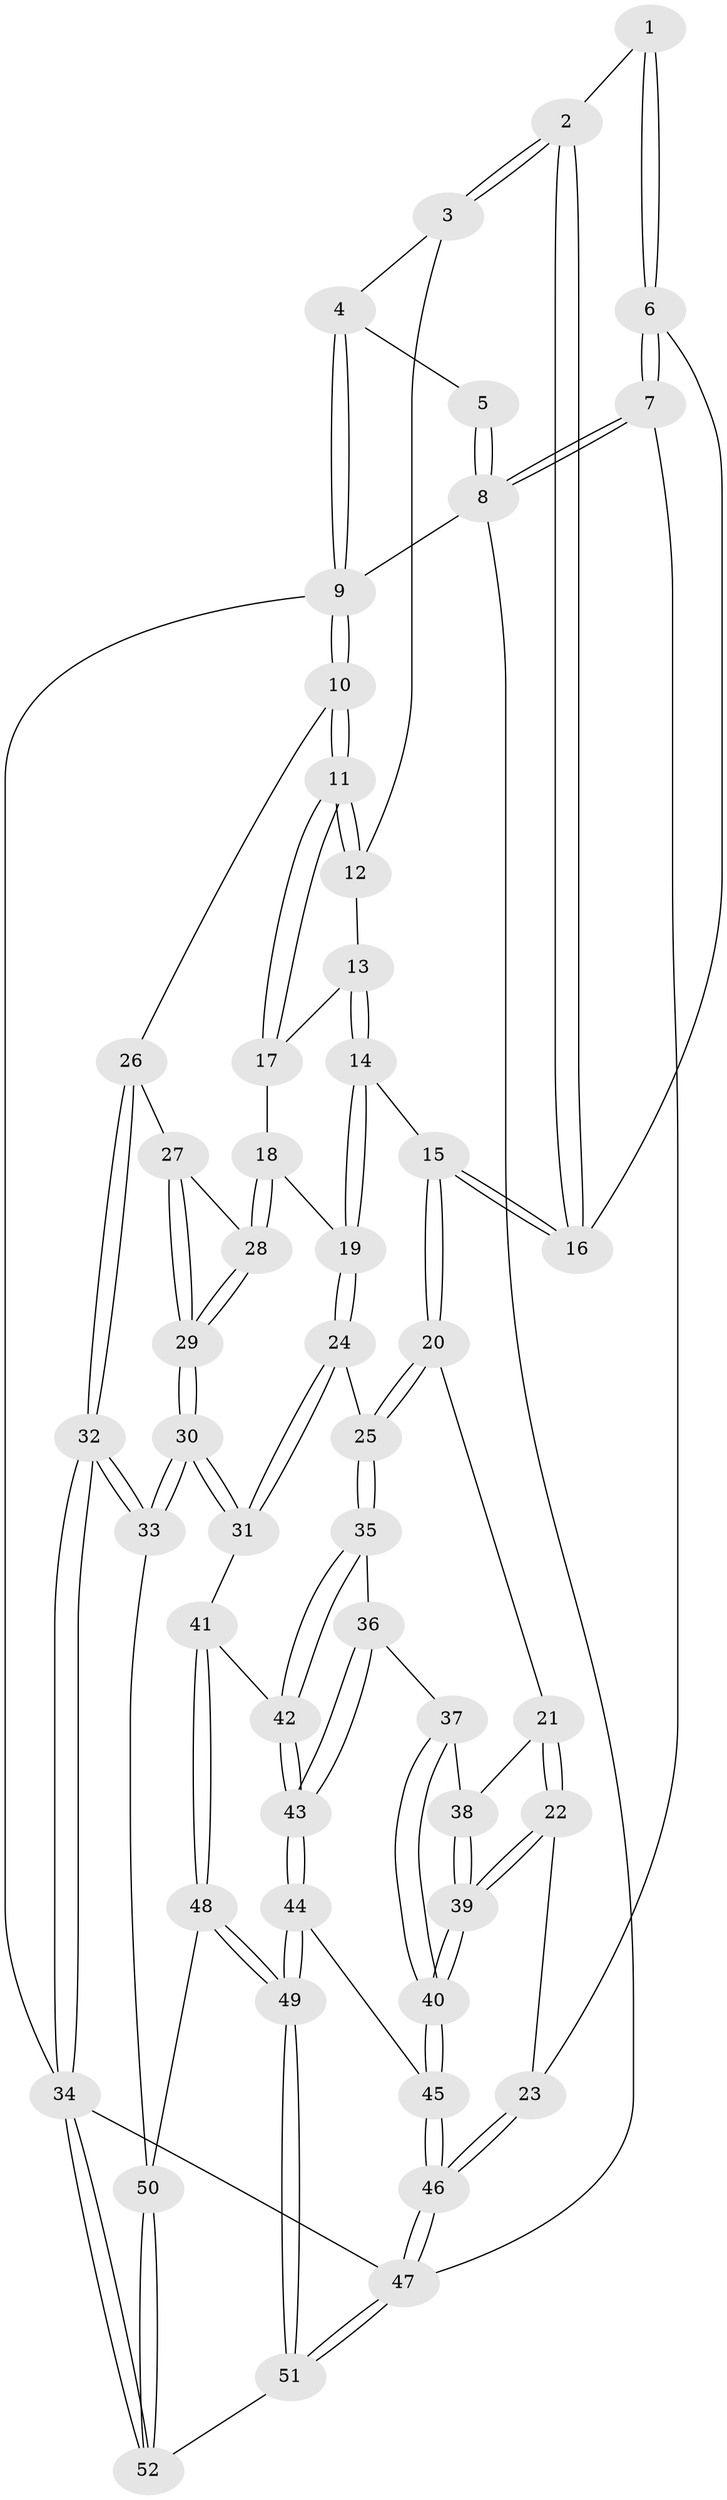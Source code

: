 // coarse degree distribution, {3: 0.1388888888888889, 6: 0.25, 4: 0.19444444444444445, 5: 0.4166666666666667}
// Generated by graph-tools (version 1.1) at 2025/21/03/04/25 18:21:08]
// undirected, 52 vertices, 127 edges
graph export_dot {
graph [start="1"]
  node [color=gray90,style=filled];
  1 [pos="+0.10372709499193557+0"];
  2 [pos="+0.3274320179360449+0.1438503262457891"];
  3 [pos="+0.6181872465164656+0"];
  4 [pos="+0.6192777836964933+0"];
  5 [pos="+0+0"];
  6 [pos="+0.10236424438732195+0.3028991122137162"];
  7 [pos="+0+0.43517101977429534"];
  8 [pos="+0+0"];
  9 [pos="+1+0"];
  10 [pos="+1+0.32479363354480884"];
  11 [pos="+1+0.30911479495277194"];
  12 [pos="+0.6359277683414633+0"];
  13 [pos="+0.6242079017135008+0.06658500216777298"];
  14 [pos="+0.4748025603357125+0.3282700332532998"];
  15 [pos="+0.3550451675030025+0.3228705722834768"];
  16 [pos="+0.32617998270026705+0.29622696971127943"];
  17 [pos="+0.7501260600171202+0.3402231694283289"];
  18 [pos="+0.6541658917239924+0.4079125240611422"];
  19 [pos="+0.5964218545546673+0.4136769486860036"];
  20 [pos="+0.3070937970720187+0.5552638302247486"];
  21 [pos="+0.30175317849014227+0.55859705475975"];
  22 [pos="+0+0.5717571432043129"];
  23 [pos="+0+0.5536611399138526"];
  24 [pos="+0.5337322102430122+0.5995188407733992"];
  25 [pos="+0.4627591368217223+0.6286322771271656"];
  26 [pos="+1+0.3497317921727041"];
  27 [pos="+0.9690642040423249+0.4448646284665201"];
  28 [pos="+0.7499598311475308+0.5636385302317791"];
  29 [pos="+0.753224134187253+0.7393249297858119"];
  30 [pos="+0.7529586084573447+0.7411086675269851"];
  31 [pos="+0.7127321752002537+0.7296222725944537"];
  32 [pos="+1+0.947716247752637"];
  33 [pos="+0.7803089997306547+0.7772989681640626"];
  34 [pos="+1+1"];
  35 [pos="+0.45434350020086833+0.6871641141734233"];
  36 [pos="+0.3592601583168463+0.751959747595726"];
  37 [pos="+0.3303405482369061+0.7136335595271414"];
  38 [pos="+0.293792163863229+0.6092336488840172"];
  39 [pos="+0.21988294370633227+0.7792280347825997"];
  40 [pos="+0.22005066292950862+0.779743618227641"];
  41 [pos="+0.5081942336940587+0.8031954979054964"];
  42 [pos="+0.48653848868404137+0.7875872426954927"];
  43 [pos="+0.3063952797348113+0.8784479953209718"];
  44 [pos="+0.2831052621900983+0.9036903909874539"];
  45 [pos="+0.22481625543995362+0.8000488521015201"];
  46 [pos="+0+0.8446353038777314"];
  47 [pos="+0+1"];
  48 [pos="+0.5134783965230083+0.8324256697054419"];
  49 [pos="+0.27652705717537446+1"];
  50 [pos="+0.5763145213557958+0.9882358269087197"];
  51 [pos="+0.25109951843120776+1"];
  52 [pos="+0.5021299358097513+1"];
  1 -- 2;
  1 -- 6;
  1 -- 6;
  2 -- 3;
  2 -- 3;
  2 -- 16;
  2 -- 16;
  3 -- 4;
  3 -- 12;
  4 -- 5;
  4 -- 9;
  4 -- 9;
  5 -- 8;
  5 -- 8;
  6 -- 7;
  6 -- 7;
  6 -- 16;
  7 -- 8;
  7 -- 8;
  7 -- 23;
  8 -- 9;
  8 -- 47;
  9 -- 10;
  9 -- 10;
  9 -- 34;
  10 -- 11;
  10 -- 11;
  10 -- 26;
  11 -- 12;
  11 -- 12;
  11 -- 17;
  11 -- 17;
  12 -- 13;
  13 -- 14;
  13 -- 14;
  13 -- 17;
  14 -- 15;
  14 -- 19;
  14 -- 19;
  15 -- 16;
  15 -- 16;
  15 -- 20;
  15 -- 20;
  17 -- 18;
  18 -- 19;
  18 -- 28;
  18 -- 28;
  19 -- 24;
  19 -- 24;
  20 -- 21;
  20 -- 25;
  20 -- 25;
  21 -- 22;
  21 -- 22;
  21 -- 38;
  22 -- 23;
  22 -- 39;
  22 -- 39;
  23 -- 46;
  23 -- 46;
  24 -- 25;
  24 -- 31;
  24 -- 31;
  25 -- 35;
  25 -- 35;
  26 -- 27;
  26 -- 32;
  26 -- 32;
  27 -- 28;
  27 -- 29;
  27 -- 29;
  28 -- 29;
  28 -- 29;
  29 -- 30;
  29 -- 30;
  30 -- 31;
  30 -- 31;
  30 -- 33;
  30 -- 33;
  31 -- 41;
  32 -- 33;
  32 -- 33;
  32 -- 34;
  32 -- 34;
  33 -- 50;
  34 -- 52;
  34 -- 52;
  34 -- 47;
  35 -- 36;
  35 -- 42;
  35 -- 42;
  36 -- 37;
  36 -- 43;
  36 -- 43;
  37 -- 38;
  37 -- 40;
  37 -- 40;
  38 -- 39;
  38 -- 39;
  39 -- 40;
  39 -- 40;
  40 -- 45;
  40 -- 45;
  41 -- 42;
  41 -- 48;
  41 -- 48;
  42 -- 43;
  42 -- 43;
  43 -- 44;
  43 -- 44;
  44 -- 45;
  44 -- 49;
  44 -- 49;
  45 -- 46;
  45 -- 46;
  46 -- 47;
  46 -- 47;
  47 -- 51;
  47 -- 51;
  48 -- 49;
  48 -- 49;
  48 -- 50;
  49 -- 51;
  49 -- 51;
  50 -- 52;
  50 -- 52;
  51 -- 52;
}
